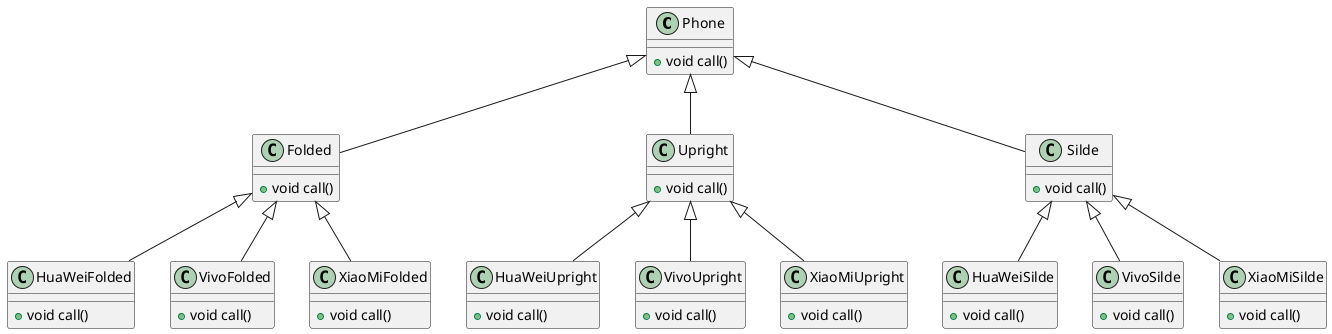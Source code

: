 @startuml

class Phone{
    + void call()
}

'折叠式
class Folded{
    + void call()
}

'直立式
class Upright{
    + void call()
}

'滑盖式
class Silde{
    + void call()
}

class HuaWeiFolded{
    + void call()
}

class VivoFolded{
    + void call()
}

class XiaoMiFolded{
    + void call()
}

class HuaWeiUpright{
    + void call()
}

class VivoUpright{
    + void call()
}

class XiaoMiUpright{
    + void call()
}

class HuaWeiSilde{
    + void call()
}

class VivoSilde{
    + void call()
}

class XiaoMiSilde{
    + void call()
}


Phone <|-- Folded
Phone <|-- Upright
Phone <|-- Silde

Folded <|-- HuaWeiFolded
Folded <|-- VivoFolded
Folded <|-- XiaoMiFolded

Upright <|-- HuaWeiUpright
Upright <|-- VivoUpright
Upright <|-- XiaoMiUpright


Silde <|-- HuaWeiSilde
Silde <|-- VivoSilde
Silde <|-- XiaoMiSilde

@enduml